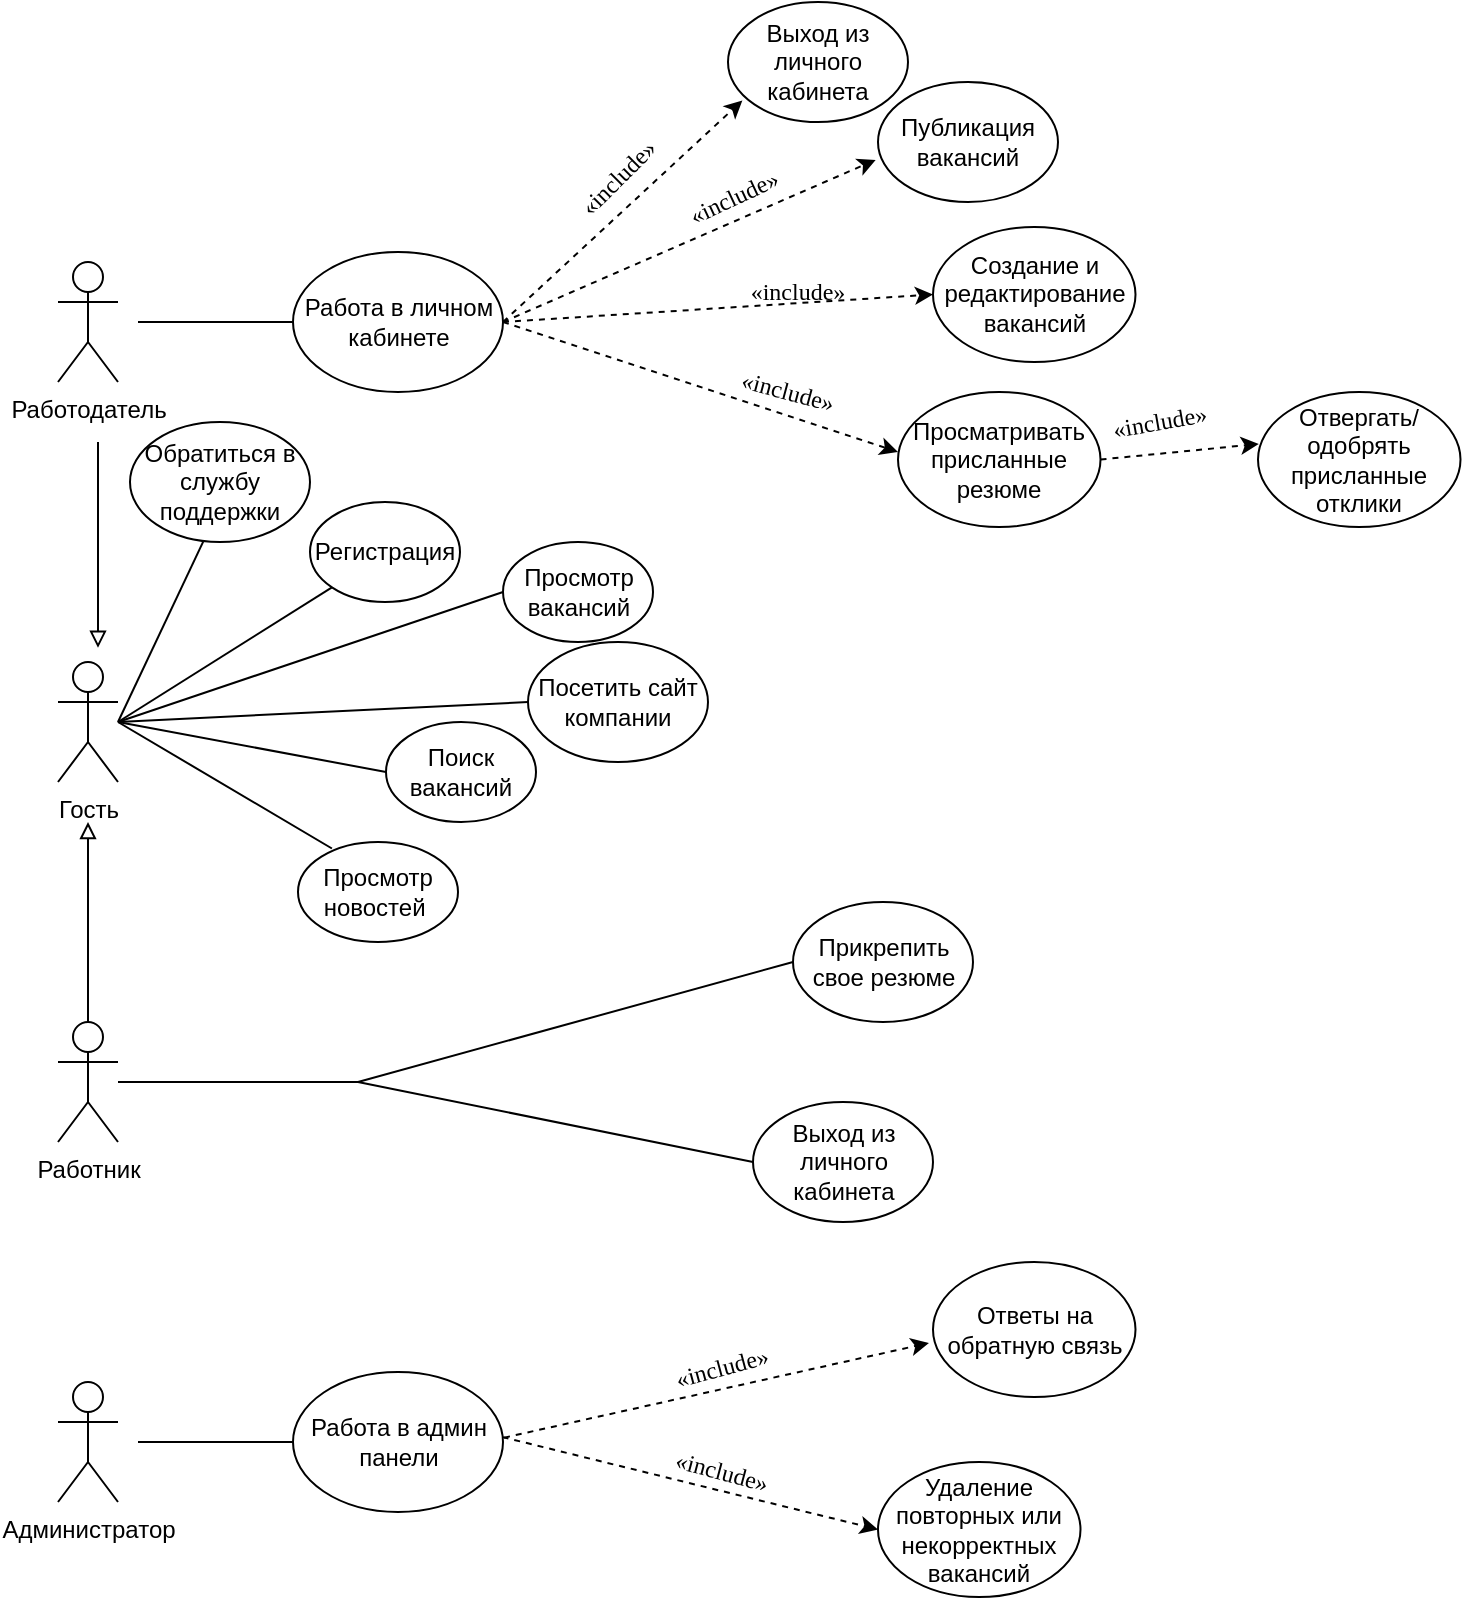 <mxfile version="24.7.17">
  <diagram name="Страница — 1" id="PLSJO1mCcVHVVyA1x3Id">
    <mxGraphModel dx="1218" dy="1993" grid="1" gridSize="10" guides="1" tooltips="1" connect="1" arrows="1" fold="1" page="1" pageScale="1" pageWidth="827" pageHeight="1169" math="0" shadow="0">
      <root>
        <mxCell id="0" />
        <mxCell id="1" parent="0" />
        <mxCell id="ylI5yJWD_dTLSHbsGG9Z-1" value="Гость" style="shape=umlActor;verticalLabelPosition=bottom;verticalAlign=top;html=1;outlineConnect=0;" parent="1" vertex="1">
          <mxGeometry x="250" y="230" width="30" height="60" as="geometry" />
        </mxCell>
        <mxCell id="sFbhJJMdlW1VuIrdwd_y-16" style="edgeStyle=orthogonalEdgeStyle;rounded=0;orthogonalLoop=1;jettySize=auto;html=1;endArrow=block;endFill=0;" parent="1" edge="1">
          <mxGeometry relative="1" as="geometry">
            <mxPoint x="265" y="450" as="sourcePoint" />
            <mxPoint x="265" y="310" as="targetPoint" />
          </mxGeometry>
        </mxCell>
        <mxCell id="ylI5yJWD_dTLSHbsGG9Z-3" value="Работник" style="shape=umlActor;verticalLabelPosition=bottom;verticalAlign=top;html=1;outlineConnect=0;" parent="1" vertex="1">
          <mxGeometry x="250" y="410" width="30" height="60" as="geometry" />
        </mxCell>
        <mxCell id="sFbhJJMdlW1VuIrdwd_y-1" value="" style="endArrow=none;html=1;rounded=0;entryX=0;entryY=1;entryDx=0;entryDy=0;" parent="1" target="sFbhJJMdlW1VuIrdwd_y-2" edge="1">
          <mxGeometry width="50" height="50" relative="1" as="geometry">
            <mxPoint x="280" y="260" as="sourcePoint" />
            <mxPoint x="390" y="210" as="targetPoint" />
          </mxGeometry>
        </mxCell>
        <mxCell id="sFbhJJMdlW1VuIrdwd_y-2" value="Регистрация" style="ellipse;whiteSpace=wrap;html=1;" parent="1" vertex="1">
          <mxGeometry x="376" y="150" width="75" height="50" as="geometry" />
        </mxCell>
        <mxCell id="sFbhJJMdlW1VuIrdwd_y-3" value="Просмотр вакансий" style="ellipse;whiteSpace=wrap;html=1;" parent="1" vertex="1">
          <mxGeometry x="472.5" y="170" width="75" height="50" as="geometry" />
        </mxCell>
        <mxCell id="sFbhJJMdlW1VuIrdwd_y-4" value="Поиск вакансий" style="ellipse;whiteSpace=wrap;html=1;" parent="1" vertex="1">
          <mxGeometry x="414" y="260" width="75" height="50" as="geometry" />
        </mxCell>
        <mxCell id="sFbhJJMdlW1VuIrdwd_y-5" value="Просмотр новостей&amp;nbsp;" style="ellipse;whiteSpace=wrap;html=1;" parent="1" vertex="1">
          <mxGeometry x="370" y="320" width="80" height="50" as="geometry" />
        </mxCell>
        <mxCell id="sFbhJJMdlW1VuIrdwd_y-6" value="" style="endArrow=none;html=1;rounded=0;entryX=0;entryY=0.5;entryDx=0;entryDy=0;" parent="1" target="sFbhJJMdlW1VuIrdwd_y-3" edge="1">
          <mxGeometry width="50" height="50" relative="1" as="geometry">
            <mxPoint x="280" y="260" as="sourcePoint" />
            <mxPoint x="370" y="185" as="targetPoint" />
          </mxGeometry>
        </mxCell>
        <mxCell id="sFbhJJMdlW1VuIrdwd_y-7" value="" style="endArrow=none;html=1;rounded=0;entryX=0;entryY=0.5;entryDx=0;entryDy=0;" parent="1" target="sFbhJJMdlW1VuIrdwd_y-4" edge="1">
          <mxGeometry width="50" height="50" relative="1" as="geometry">
            <mxPoint x="280" y="260" as="sourcePoint" />
            <mxPoint x="380" y="195" as="targetPoint" />
          </mxGeometry>
        </mxCell>
        <mxCell id="sFbhJJMdlW1VuIrdwd_y-8" value="" style="endArrow=none;html=1;rounded=0;entryX=0.212;entryY=0.065;entryDx=0;entryDy=0;entryPerimeter=0;" parent="1" target="sFbhJJMdlW1VuIrdwd_y-5" edge="1">
          <mxGeometry width="50" height="50" relative="1" as="geometry">
            <mxPoint x="280" y="260" as="sourcePoint" />
            <mxPoint x="390" y="205" as="targetPoint" />
          </mxGeometry>
        </mxCell>
        <mxCell id="sFbhJJMdlW1VuIrdwd_y-10" value="" style="endArrow=none;html=1;rounded=0;" parent="1" source="ylI5yJWD_dTLSHbsGG9Z-3" edge="1">
          <mxGeometry width="50" height="50" relative="1" as="geometry">
            <mxPoint x="460" y="520" as="sourcePoint" />
            <mxPoint x="400" y="440" as="targetPoint" />
          </mxGeometry>
        </mxCell>
        <mxCell id="sFbhJJMdlW1VuIrdwd_y-22" value="" style="group" parent="1" vertex="1" connectable="0">
          <mxGeometry x="250" y="530" width="222.5" height="125" as="geometry" />
        </mxCell>
        <mxCell id="sFbhJJMdlW1VuIrdwd_y-17" value="" style="endArrow=none;html=1;rounded=0;entryX=0;entryY=0.5;entryDx=0;entryDy=0;" parent="sFbhJJMdlW1VuIrdwd_y-22" target="sFbhJJMdlW1VuIrdwd_y-18" edge="1">
          <mxGeometry width="50" height="50" relative="1" as="geometry">
            <mxPoint x="40" y="90" as="sourcePoint" />
            <mxPoint x="80" y="90" as="targetPoint" />
          </mxGeometry>
        </mxCell>
        <mxCell id="sFbhJJMdlW1VuIrdwd_y-21" value="" style="group" parent="sFbhJJMdlW1VuIrdwd_y-22" vertex="1" connectable="0">
          <mxGeometry width="222.5" height="125" as="geometry" />
        </mxCell>
        <mxCell id="ylI5yJWD_dTLSHbsGG9Z-4" value="Администратор" style="shape=umlActor;verticalLabelPosition=bottom;verticalAlign=top;html=1;outlineConnect=0;" parent="sFbhJJMdlW1VuIrdwd_y-21" vertex="1">
          <mxGeometry y="60" width="30" height="60" as="geometry" />
        </mxCell>
        <mxCell id="sFbhJJMdlW1VuIrdwd_y-18" value="Работа в админ панели" style="ellipse;whiteSpace=wrap;html=1;" parent="sFbhJJMdlW1VuIrdwd_y-21" vertex="1">
          <mxGeometry x="117.5" y="55" width="105" height="70" as="geometry" />
        </mxCell>
        <mxCell id="sFbhJJMdlW1VuIrdwd_y-25" value="Посетить сайт компании" style="ellipse;whiteSpace=wrap;html=1;" parent="1" vertex="1">
          <mxGeometry x="485" y="220" width="90" height="60" as="geometry" />
        </mxCell>
        <mxCell id="sFbhJJMdlW1VuIrdwd_y-26" value="Прикрепить свое резюме" style="ellipse;whiteSpace=wrap;html=1;" parent="1" vertex="1">
          <mxGeometry x="617.5" y="350" width="90" height="60" as="geometry" />
        </mxCell>
        <mxCell id="sFbhJJMdlW1VuIrdwd_y-32" value="Выход из личного кабинета" style="ellipse;whiteSpace=wrap;html=1;" parent="1" vertex="1">
          <mxGeometry x="597.5" y="450" width="90" height="60" as="geometry" />
        </mxCell>
        <mxCell id="sFbhJJMdlW1VuIrdwd_y-40" value="" style="group" parent="1" vertex="1" connectable="0">
          <mxGeometry x="250" y="-30" width="222.5" height="125" as="geometry" />
        </mxCell>
        <mxCell id="sFbhJJMdlW1VuIrdwd_y-41" value="" style="endArrow=none;html=1;rounded=0;entryX=0;entryY=0.5;entryDx=0;entryDy=0;" parent="sFbhJJMdlW1VuIrdwd_y-40" target="sFbhJJMdlW1VuIrdwd_y-45" edge="1">
          <mxGeometry width="50" height="50" relative="1" as="geometry">
            <mxPoint x="40" y="90" as="sourcePoint" />
            <mxPoint x="80" y="90" as="targetPoint" />
          </mxGeometry>
        </mxCell>
        <mxCell id="sFbhJJMdlW1VuIrdwd_y-43" value="" style="group" parent="sFbhJJMdlW1VuIrdwd_y-40" vertex="1" connectable="0">
          <mxGeometry width="222.5" height="125" as="geometry" />
        </mxCell>
        <mxCell id="sFbhJJMdlW1VuIrdwd_y-44" value="Работодатель" style="shape=umlActor;verticalLabelPosition=bottom;verticalAlign=top;html=1;outlineConnect=0;" parent="sFbhJJMdlW1VuIrdwd_y-43" vertex="1">
          <mxGeometry y="60" width="30" height="60" as="geometry" />
        </mxCell>
        <mxCell id="sFbhJJMdlW1VuIrdwd_y-45" value="Работа в личном кабинете" style="ellipse;whiteSpace=wrap;html=1;" parent="sFbhJJMdlW1VuIrdwd_y-43" vertex="1">
          <mxGeometry x="117.5" y="55" width="105" height="70" as="geometry" />
        </mxCell>
        <mxCell id="sFbhJJMdlW1VuIrdwd_y-48" value="" style="endArrow=classic;html=1;rounded=0;dashed=1;entryX=0.08;entryY=0.82;entryDx=0;entryDy=0;exitX=1;exitY=0.5;exitDx=0;exitDy=0;entryPerimeter=0;" parent="1" source="sFbhJJMdlW1VuIrdwd_y-45" target="sFbhJJMdlW1VuIrdwd_y-49" edge="1">
          <mxGeometry width="50" height="50" relative="1" as="geometry">
            <mxPoint x="472.5" y="50" as="sourcePoint" />
            <mxPoint x="630.5" y="-60" as="targetPoint" />
          </mxGeometry>
        </mxCell>
        <mxCell id="sFbhJJMdlW1VuIrdwd_y-49" value="Выход из личного кабинета" style="ellipse;whiteSpace=wrap;html=1;" parent="1" vertex="1">
          <mxGeometry x="585" y="-100" width="90" height="60" as="geometry" />
        </mxCell>
        <mxCell id="sFbhJJMdlW1VuIrdwd_y-51" value="Публикация вакансий&lt;span style=&quot;color: rgba(0, 0, 0, 0); font-family: monospace; font-size: 0px; text-align: start; text-wrap: nowrap;&quot;&gt;%3CmxGraphModel%3E%3Croot%3E%3CmxCell%20id%3D%220%22%2F%3E%3CmxCell%20id%3D%221%22%20parent%3D%220%22%2F%3E%3CmxCell%20id%3D%222%22%20value%3D%22%D0%92%D1%8B%D1%85%D0%BE%D0%B4%20%D0%B8%D0%B7%20%D0%BB%D0%B8%D1%87%D0%BD%D0%BE%D0%B3%D0%BE%20%D0%BA%D0%B0%D0%B1%D0%B8%D0%BD%D0%B5%D1%82%D0%B0%22%20style%3D%22ellipse%3BwhiteSpace%3Dwrap%3Bhtml%3D1%3B%22%20vertex%3D%221%22%20parent%3D%221%22%3E%3CmxGeometry%20x%3D%22585%22%20y%3D%22620%22%20width%3D%2290%22%20height%3D%2260%22%20as%3D%22geometry%22%2F%3E%3C%2FmxCell%3E%3C%2Froot%3E%3C%2FmxGraphModel%3E&lt;/span&gt;" style="ellipse;whiteSpace=wrap;html=1;" parent="1" vertex="1">
          <mxGeometry x="660" y="-60" width="90" height="60" as="geometry" />
        </mxCell>
        <mxCell id="sFbhJJMdlW1VuIrdwd_y-52" value="Создание и редактирование вакансий" style="ellipse;whiteSpace=wrap;html=1;" parent="1" vertex="1">
          <mxGeometry x="687.5" y="12.5" width="101.25" height="67.5" as="geometry" />
        </mxCell>
        <mxCell id="sFbhJJMdlW1VuIrdwd_y-53" value="Просматривать присланные резюме" style="ellipse;whiteSpace=wrap;html=1;" parent="1" vertex="1">
          <mxGeometry x="670" y="95" width="101.25" height="67.5" as="geometry" />
        </mxCell>
        <mxCell id="sFbhJJMdlW1VuIrdwd_y-55" value="" style="endArrow=classic;html=1;rounded=0;dashed=1;entryX=-0.013;entryY=0.649;entryDx=0;entryDy=0;exitX=1;exitY=0.5;exitDx=0;exitDy=0;entryPerimeter=0;" parent="1" source="sFbhJJMdlW1VuIrdwd_y-45" target="sFbhJJMdlW1VuIrdwd_y-51" edge="1">
          <mxGeometry width="50" height="50" relative="1" as="geometry">
            <mxPoint x="482" y="70" as="sourcePoint" />
            <mxPoint x="602" y="-41" as="targetPoint" />
          </mxGeometry>
        </mxCell>
        <mxCell id="sFbhJJMdlW1VuIrdwd_y-56" value="" style="endArrow=classic;html=1;rounded=0;dashed=1;entryX=0;entryY=0.5;entryDx=0;entryDy=0;exitX=1;exitY=0.5;exitDx=0;exitDy=0;" parent="1" source="sFbhJJMdlW1VuIrdwd_y-45" target="sFbhJJMdlW1VuIrdwd_y-52" edge="1">
          <mxGeometry width="50" height="50" relative="1" as="geometry">
            <mxPoint x="480" y="60" as="sourcePoint" />
            <mxPoint x="669" y="-11" as="targetPoint" />
          </mxGeometry>
        </mxCell>
        <mxCell id="sFbhJJMdlW1VuIrdwd_y-57" value="" style="endArrow=classic;html=1;rounded=0;dashed=1;entryX=0;entryY=0.444;entryDx=0;entryDy=0;exitX=1;exitY=0.5;exitDx=0;exitDy=0;entryPerimeter=0;" parent="1" source="sFbhJJMdlW1VuIrdwd_y-45" target="sFbhJJMdlW1VuIrdwd_y-53" edge="1">
          <mxGeometry width="50" height="50" relative="1" as="geometry">
            <mxPoint x="492" y="80" as="sourcePoint" />
            <mxPoint x="679" y="-1" as="targetPoint" />
          </mxGeometry>
        </mxCell>
        <mxCell id="sFbhJJMdlW1VuIrdwd_y-58" value="" style="endArrow=classic;html=1;rounded=0;dashed=1;entryX=0.004;entryY=0.385;entryDx=0;entryDy=0;exitX=1;exitY=0.5;exitDx=0;exitDy=0;entryPerimeter=0;" parent="1" source="sFbhJJMdlW1VuIrdwd_y-53" target="sFbhJJMdlW1VuIrdwd_y-59" edge="1">
          <mxGeometry width="50" height="50" relative="1" as="geometry">
            <mxPoint x="850" y="110" as="sourcePoint" />
            <mxPoint x="680" y="120" as="targetPoint" />
          </mxGeometry>
        </mxCell>
        <mxCell id="sFbhJJMdlW1VuIrdwd_y-59" value="Отвергать/ одобрять присланные отклики" style="ellipse;whiteSpace=wrap;html=1;" parent="1" vertex="1">
          <mxGeometry x="850" y="95" width="101.25" height="67.5" as="geometry" />
        </mxCell>
        <mxCell id="sFbhJJMdlW1VuIrdwd_y-60" value="&lt;span style=&quot;font-family: &amp;quot;Times New Roman&amp;quot;, serif; color: windowtext;&quot; lang=&quot;RU&quot;&gt;&lt;font style=&quot;font-size: 12px;&quot;&gt;«include»&lt;/font&gt;&lt;/span&gt;" style="text;html=1;align=center;verticalAlign=middle;whiteSpace=wrap;rounded=0;rotation=15;" parent="1" vertex="1">
          <mxGeometry x="585" y="80" width="60" height="30" as="geometry" />
        </mxCell>
        <mxCell id="sFbhJJMdlW1VuIrdwd_y-62" value="&lt;span style=&quot;font-family: &amp;quot;Times New Roman&amp;quot;, serif; color: windowtext;&quot; lang=&quot;RU&quot;&gt;&lt;font style=&quot;font-size: 12px;&quot;&gt;«include»&lt;/font&gt;&lt;/span&gt;" style="text;html=1;align=center;verticalAlign=middle;whiteSpace=wrap;rounded=0;rotation=-45;" parent="1" vertex="1">
          <mxGeometry x="500" y="-27.5" width="60" height="30" as="geometry" />
        </mxCell>
        <mxCell id="sFbhJJMdlW1VuIrdwd_y-63" value="&lt;span style=&quot;font-family: &amp;quot;Times New Roman&amp;quot;, serif; color: windowtext;&quot; lang=&quot;RU&quot;&gt;&lt;font style=&quot;font-size: 12px;&quot;&gt;«include»&lt;/font&gt;&lt;/span&gt;" style="text;html=1;align=center;verticalAlign=middle;whiteSpace=wrap;rounded=0;rotation=-25;" parent="1" vertex="1">
          <mxGeometry x="557.5" y="-17.5" width="60" height="30" as="geometry" />
        </mxCell>
        <mxCell id="sFbhJJMdlW1VuIrdwd_y-65" value="&lt;span style=&quot;font-family: &amp;quot;Times New Roman&amp;quot;, serif; color: windowtext;&quot; lang=&quot;RU&quot;&gt;&lt;font style=&quot;font-size: 12px;&quot;&gt;«include»&lt;/font&gt;&lt;/span&gt;" style="text;html=1;align=center;verticalAlign=middle;whiteSpace=wrap;rounded=0;rotation=0;" parent="1" vertex="1">
          <mxGeometry x="590" y="30" width="60" height="30" as="geometry" />
        </mxCell>
        <mxCell id="sFbhJJMdlW1VuIrdwd_y-71" value="Ответы на обратную связь" style="ellipse;whiteSpace=wrap;html=1;" parent="1" vertex="1">
          <mxGeometry x="687.5" y="530" width="101.25" height="67.5" as="geometry" />
        </mxCell>
        <mxCell id="sFbhJJMdlW1VuIrdwd_y-72" value="Удаление повторных или некорректных вакансий" style="ellipse;whiteSpace=wrap;html=1;" parent="1" vertex="1">
          <mxGeometry x="660" y="630" width="101.25" height="67.5" as="geometry" />
        </mxCell>
        <mxCell id="sFbhJJMdlW1VuIrdwd_y-73" value="" style="endArrow=classic;html=1;rounded=0;dashed=1;entryX=-0.02;entryY=0.6;entryDx=0;entryDy=0;exitX=1.005;exitY=0.469;exitDx=0;exitDy=0;entryPerimeter=0;exitPerimeter=0;" parent="1" source="sFbhJJMdlW1VuIrdwd_y-18" target="sFbhJJMdlW1VuIrdwd_y-71" edge="1">
          <mxGeometry width="50" height="50" relative="1" as="geometry">
            <mxPoint x="467" y="605" as="sourcePoint" />
            <mxPoint x="648" y="492" as="targetPoint" />
          </mxGeometry>
        </mxCell>
        <mxCell id="sFbhJJMdlW1VuIrdwd_y-76" value="&lt;span style=&quot;font-family: &amp;quot;Times New Roman&amp;quot;, serif; color: windowtext;&quot; lang=&quot;RU&quot;&gt;&lt;font style=&quot;font-size: 12px;&quot;&gt;«include»&lt;/font&gt;&lt;/span&gt;" style="text;html=1;align=center;verticalAlign=middle;whiteSpace=wrap;rounded=0;rotation=15;" parent="1" vertex="1">
          <mxGeometry x="551.88" y="620" width="60" height="30" as="geometry" />
        </mxCell>
        <mxCell id="sFbhJJMdlW1VuIrdwd_y-77" value="" style="endArrow=classic;html=1;rounded=0;dashed=1;entryX=0;entryY=0.5;entryDx=0;entryDy=0;exitX=0.998;exitY=0.465;exitDx=0;exitDy=0;exitPerimeter=0;" parent="1" source="sFbhJJMdlW1VuIrdwd_y-18" target="sFbhJJMdlW1VuIrdwd_y-72" edge="1">
          <mxGeometry width="50" height="50" relative="1" as="geometry">
            <mxPoint x="487" y="625" as="sourcePoint" />
            <mxPoint x="668" y="512" as="targetPoint" />
          </mxGeometry>
        </mxCell>
        <mxCell id="sFbhJJMdlW1VuIrdwd_y-78" value="&lt;span style=&quot;font-family: &amp;quot;Times New Roman&amp;quot;, serif; color: windowtext;&quot; lang=&quot;RU&quot;&gt;&lt;font style=&quot;font-size: 12px;&quot;&gt;«include»&lt;/font&gt;&lt;/span&gt;" style="text;html=1;align=center;verticalAlign=middle;whiteSpace=wrap;rounded=0;rotation=-15;" parent="1" vertex="1">
          <mxGeometry x="551.88" y="567.5" width="60" height="30" as="geometry" />
        </mxCell>
        <mxCell id="AG5iA2B9TJNkX2NmSgZD-3" value="Обратиться в службу поддержки" style="ellipse;whiteSpace=wrap;html=1;" parent="1" vertex="1">
          <mxGeometry x="286" y="110" width="90" height="60" as="geometry" />
        </mxCell>
        <mxCell id="AG5iA2B9TJNkX2NmSgZD-4" value="" style="endArrow=none;html=1;rounded=0;entryX=0.408;entryY=0.993;entryDx=0;entryDy=0;entryPerimeter=0;" parent="1" target="AG5iA2B9TJNkX2NmSgZD-3" edge="1">
          <mxGeometry width="50" height="50" relative="1" as="geometry">
            <mxPoint x="280" y="260" as="sourcePoint" />
            <mxPoint x="381" y="202" as="targetPoint" />
          </mxGeometry>
        </mxCell>
        <mxCell id="AG5iA2B9TJNkX2NmSgZD-5" value="" style="endArrow=block;html=1;rounded=0;endFill=0;" parent="1" edge="1">
          <mxGeometry width="50" height="50" relative="1" as="geometry">
            <mxPoint x="270" y="120" as="sourcePoint" />
            <mxPoint x="270" y="222.909" as="targetPoint" />
          </mxGeometry>
        </mxCell>
        <mxCell id="AG5iA2B9TJNkX2NmSgZD-7" value="" style="endArrow=none;html=1;rounded=0;entryX=0;entryY=0.5;entryDx=0;entryDy=0;" parent="1" target="sFbhJJMdlW1VuIrdwd_y-25" edge="1">
          <mxGeometry width="50" height="50" relative="1" as="geometry">
            <mxPoint x="280" y="260" as="sourcePoint" />
            <mxPoint x="480" y="250" as="targetPoint" />
          </mxGeometry>
        </mxCell>
        <mxCell id="AG5iA2B9TJNkX2NmSgZD-8" value="" style="endArrow=none;html=1;rounded=0;entryX=0;entryY=0.5;entryDx=0;entryDy=0;" parent="1" target="sFbhJJMdlW1VuIrdwd_y-26" edge="1">
          <mxGeometry width="50" height="50" relative="1" as="geometry">
            <mxPoint x="400" y="440" as="sourcePoint" />
            <mxPoint x="543" y="361" as="targetPoint" />
          </mxGeometry>
        </mxCell>
        <mxCell id="AG5iA2B9TJNkX2NmSgZD-9" value="" style="endArrow=none;html=1;rounded=0;entryX=0;entryY=0.5;entryDx=0;entryDy=0;" parent="1" target="sFbhJJMdlW1VuIrdwd_y-32" edge="1">
          <mxGeometry width="50" height="50" relative="1" as="geometry">
            <mxPoint x="400" y="440" as="sourcePoint" />
            <mxPoint x="500.509" y="490.163" as="targetPoint" />
          </mxGeometry>
        </mxCell>
        <mxCell id="AG5iA2B9TJNkX2NmSgZD-14" value="&lt;span style=&quot;font-family: &amp;quot;Times New Roman&amp;quot;, serif; color: windowtext;&quot; lang=&quot;RU&quot;&gt;&lt;font style=&quot;font-size: 12px;&quot;&gt;«include»&lt;/font&gt;&lt;/span&gt;" style="text;html=1;align=center;verticalAlign=middle;whiteSpace=wrap;rounded=0;rotation=-10;" parent="1" vertex="1">
          <mxGeometry x="771.25" y="95" width="60" height="30" as="geometry" />
        </mxCell>
      </root>
    </mxGraphModel>
  </diagram>
</mxfile>
